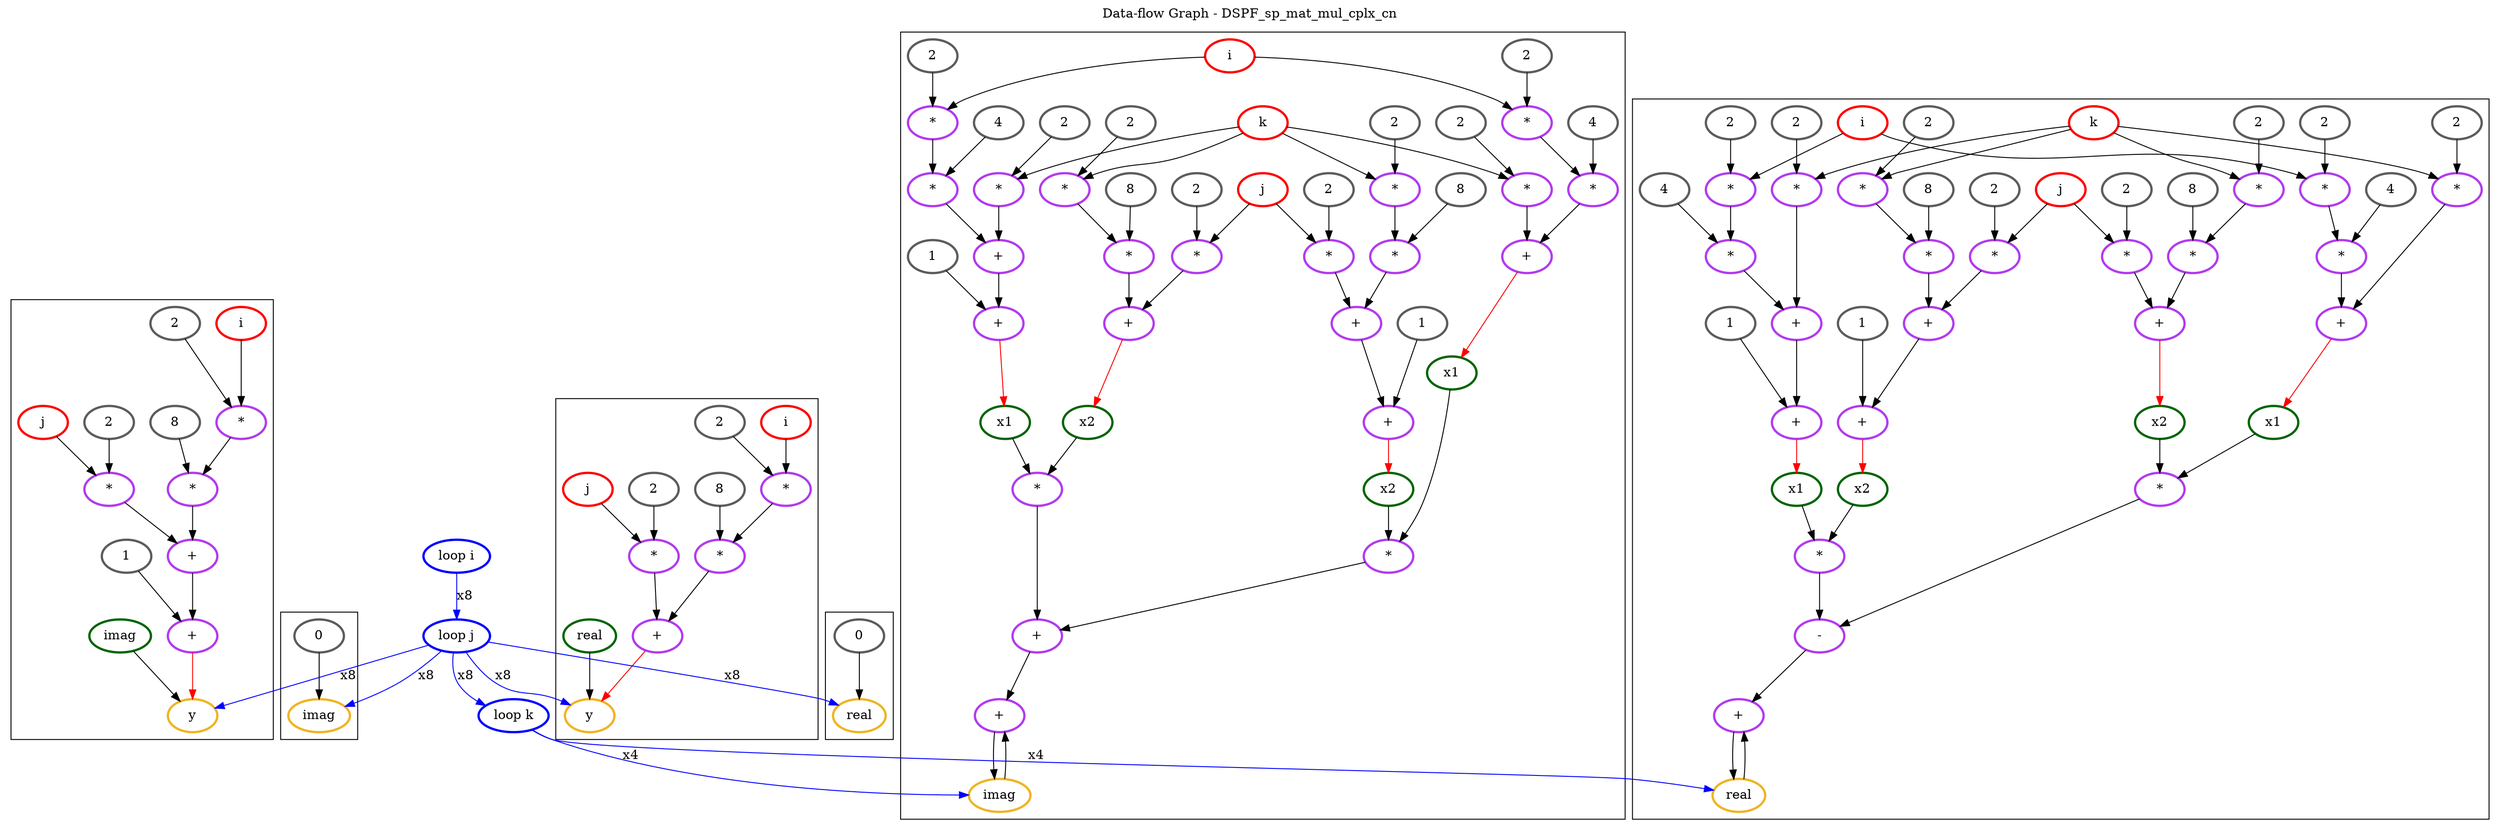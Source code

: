 Digraph G {
node [penwidth=2.5]
subgraph cluster6{
n117 [label="y" color="goldenrod2"]
n118 [label="+" color="darkorchid2"]
n119 [label="+" color="darkorchid2"]
n120 [label="*" color="darkorchid2"]
n121 [label="*" color="darkorchid2"]
n122 [label="i" color="red"]
n123 [label="2" color="gray36"]
n124 [label="8" color="gray36"]
n125 [label="*" color="darkorchid2"]
n126 [label="2" color="gray36"]
n127 [label="j" color="red"]
n128 [label="1" color="gray36"]
n129 [label="imag" color="darkgreen"]
}
subgraph cluster5{
n106 [label="y" color="goldenrod2"]
n107 [label="+" color="darkorchid2"]
n108 [label="*" color="darkorchid2"]
n109 [label="*" color="darkorchid2"]
n110 [label="i" color="red"]
n111 [label="2" color="gray36"]
n112 [label="8" color="gray36"]
n113 [label="*" color="darkorchid2"]
n114 [label="2" color="gray36"]
n115 [label="j" color="red"]
n116 [label="real" color="darkgreen"]
}
subgraph cluster4{
n57 [label="+" color="darkorchid2"]
n58 [label="imag" color="goldenrod2"]
n59 [label="+" color="darkorchid2"]
n60 [label="*" color="darkorchid2"]
n61 [label="x1" color="darkgreen"]
n62 [label="+" color="darkorchid2"]
n63 [label="*" color="darkorchid2"]
n64 [label="*" color="darkorchid2"]
n65 [label="i" color="red"]
n66 [label="2" color="gray36"]
n67 [label="4" color="gray36"]
n68 [label="*" color="darkorchid2"]
n69 [label="2" color="gray36"]
n70 [label="k" color="red"]
n71 [label="x2" color="darkgreen"]
n72 [label="+" color="darkorchid2"]
n73 [label="+" color="darkorchid2"]
n74 [label="*" color="darkorchid2"]
n75 [label="*" color="darkorchid2"]
n77 [label="2" color="gray36"]
n78 [label="8" color="gray36"]
n79 [label="*" color="darkorchid2"]
n80 [label="2" color="gray36"]
n81 [label="j" color="red"]
n82 [label="1" color="gray36"]
n83 [label="*" color="darkorchid2"]
n84 [label="x1" color="darkgreen"]
n85 [label="+" color="darkorchid2"]
n86 [label="+" color="darkorchid2"]
n87 [label="*" color="darkorchid2"]
n88 [label="*" color="darkorchid2"]
n90 [label="2" color="gray36"]
n91 [label="4" color="gray36"]
n92 [label="*" color="darkorchid2"]
n93 [label="2" color="gray36"]
n95 [label="1" color="gray36"]
n96 [label="x2" color="darkgreen"]
n97 [label="+" color="darkorchid2"]
n98 [label="*" color="darkorchid2"]
n99 [label="*" color="darkorchid2"]
n101 [label="2" color="gray36"]
n102 [label="8" color="gray36"]
n103 [label="*" color="darkorchid2"]
n104 [label="2" color="gray36"]
}
subgraph cluster3{
n8 [label="+" color="darkorchid2"]
n9 [label="real" color="goldenrod2"]
n10 [label="-" color="darkorchid2"]
n11 [label="*" color="darkorchid2"]
n12 [label="x1" color="darkgreen"]
n13 [label="+" color="darkorchid2"]
n14 [label="*" color="darkorchid2"]
n15 [label="*" color="darkorchid2"]
n16 [label="i" color="red"]
n17 [label="2" color="gray36"]
n18 [label="4" color="gray36"]
n19 [label="*" color="darkorchid2"]
n20 [label="2" color="gray36"]
n21 [label="k" color="red"]
n22 [label="x2" color="darkgreen"]
n23 [label="+" color="darkorchid2"]
n24 [label="*" color="darkorchid2"]
n25 [label="*" color="darkorchid2"]
n27 [label="2" color="gray36"]
n28 [label="8" color="gray36"]
n29 [label="*" color="darkorchid2"]
n30 [label="2" color="gray36"]
n31 [label="j" color="red"]
n32 [label="*" color="darkorchid2"]
n33 [label="x1" color="darkgreen"]
n34 [label="+" color="darkorchid2"]
n35 [label="+" color="darkorchid2"]
n36 [label="*" color="darkorchid2"]
n37 [label="*" color="darkorchid2"]
n39 [label="2" color="gray36"]
n40 [label="4" color="gray36"]
n41 [label="*" color="darkorchid2"]
n42 [label="2" color="gray36"]
n44 [label="1" color="gray36"]
n45 [label="x2" color="darkgreen"]
n46 [label="+" color="darkorchid2"]
n47 [label="+" color="darkorchid2"]
n48 [label="*" color="darkorchid2"]
n49 [label="*" color="darkorchid2"]
n51 [label="2" color="gray36"]
n52 [label="8" color="gray36"]
n53 [label="*" color="darkorchid2"]
n54 [label="2" color="gray36"]
n56 [label="1" color="gray36"]
}
subgraph cluster2{
n5 [label="imag" color="goldenrod2"]
n6 [label="0" color="gray36"]
}
subgraph cluster1{
n3 [label="real" color="goldenrod2"]
n4 [label="0" color="gray36"]
}
subgraph cluster0{
}
n0 [label="" color="white"]
n1 [label="loop i" color="blue1"]
n2 [label="loop j" color="blue1"]
n7 [label="loop k" color="blue1"]
n4 -> n3 [label="", color=black]
n6 -> n5 [label="", color=black]
n16 -> n15 [label="", color=black]
n17 -> n15 [label="", color=black]
n15 -> n14 [label="", color=black]
n18 -> n14 [label="", color=black]
n20 -> n19 [label="", color=black]
n21 -> n19 [label="", color=black]
n14 -> n13 [label="", color=black]
n19 -> n13 [label="", color=black]
n13 -> n12 [label="", color=red]
n21 -> n25 [label="", color=black]
n27 -> n25 [label="", color=black]
n25 -> n24 [label="", color=black]
n28 -> n24 [label="", color=black]
n30 -> n29 [label="", color=black]
n31 -> n29 [label="", color=black]
n24 -> n23 [label="", color=black]
n29 -> n23 [label="", color=black]
n23 -> n22 [label="", color=red]
n12 -> n11 [label="", color=black]
n22 -> n11 [label="", color=black]
n16 -> n37 [label="", color=black]
n39 -> n37 [label="", color=black]
n37 -> n36 [label="", color=black]
n40 -> n36 [label="", color=black]
n42 -> n41 [label="", color=black]
n21 -> n41 [label="", color=black]
n36 -> n35 [label="", color=black]
n41 -> n35 [label="", color=black]
n35 -> n34 [label="", color=black]
n44 -> n34 [label="", color=black]
n34 -> n33 [label="", color=red]
n21 -> n49 [label="", color=black]
n51 -> n49 [label="", color=black]
n49 -> n48 [label="", color=black]
n52 -> n48 [label="", color=black]
n54 -> n53 [label="", color=black]
n31 -> n53 [label="", color=black]
n48 -> n47 [label="", color=black]
n53 -> n47 [label="", color=black]
n47 -> n46 [label="", color=black]
n56 -> n46 [label="", color=black]
n46 -> n45 [label="", color=red]
n33 -> n32 [label="", color=black]
n45 -> n32 [label="", color=black]
n11 -> n10 [label="", color=black]
n32 -> n10 [label="", color=black]
n10 -> n8 [label="", color=black]
n9 -> n8 [label="", color=black]
n8 -> n9 [label="", color=black]
n65 -> n64 [label="", color=black]
n66 -> n64 [label="", color=black]
n64 -> n63 [label="", color=black]
n67 -> n63 [label="", color=black]
n69 -> n68 [label="", color=black]
n70 -> n68 [label="", color=black]
n63 -> n62 [label="", color=black]
n68 -> n62 [label="", color=black]
n62 -> n61 [label="", color=red]
n70 -> n75 [label="", color=black]
n77 -> n75 [label="", color=black]
n75 -> n74 [label="", color=black]
n78 -> n74 [label="", color=black]
n80 -> n79 [label="", color=black]
n81 -> n79 [label="", color=black]
n74 -> n73 [label="", color=black]
n79 -> n73 [label="", color=black]
n73 -> n72 [label="", color=black]
n82 -> n72 [label="", color=black]
n72 -> n71 [label="", color=red]
n61 -> n60 [label="", color=black]
n71 -> n60 [label="", color=black]
n65 -> n88 [label="", color=black]
n90 -> n88 [label="", color=black]
n88 -> n87 [label="", color=black]
n91 -> n87 [label="", color=black]
n93 -> n92 [label="", color=black]
n70 -> n92 [label="", color=black]
n87 -> n86 [label="", color=black]
n92 -> n86 [label="", color=black]
n86 -> n85 [label="", color=black]
n95 -> n85 [label="", color=black]
n85 -> n84 [label="", color=red]
n70 -> n99 [label="", color=black]
n101 -> n99 [label="", color=black]
n99 -> n98 [label="", color=black]
n102 -> n98 [label="", color=black]
n104 -> n103 [label="", color=black]
n81 -> n103 [label="", color=black]
n98 -> n97 [label="", color=black]
n103 -> n97 [label="", color=black]
n97 -> n96 [label="", color=red]
n84 -> n83 [label="", color=black]
n96 -> n83 [label="", color=black]
n60 -> n59 [label="", color=black]
n83 -> n59 [label="", color=black]
n59 -> n57 [label="", color=black]
n58 -> n57 [label="", color=black]
n57 -> n58 [label="", color=black]
n7 -> n9 [label="x4", color=blue]
n7 -> n58 [label="x4", color=blue]
n110 -> n109 [label="", color=black]
n111 -> n109 [label="", color=black]
n109 -> n108 [label="", color=black]
n112 -> n108 [label="", color=black]
n114 -> n113 [label="", color=black]
n115 -> n113 [label="", color=black]
n108 -> n107 [label="", color=black]
n113 -> n107 [label="", color=black]
n107 -> n106 [label="", color=red]
n116 -> n106 [label="", color=black]
n122 -> n121 [label="", color=black]
n123 -> n121 [label="", color=black]
n121 -> n120 [label="", color=black]
n124 -> n120 [label="", color=black]
n126 -> n125 [label="", color=black]
n127 -> n125 [label="", color=black]
n120 -> n119 [label="", color=black]
n125 -> n119 [label="", color=black]
n119 -> n118 [label="", color=black]
n128 -> n118 [label="", color=black]
n118 -> n117 [label="", color=red]
n129 -> n117 [label="", color=black]
n2 -> n3 [label="x8", color=blue]
n2 -> n5 [label="x8", color=blue]
n2 -> n7 [label="x8", color=blue]
n2 -> n106 [label="x8", color=blue]
n2 -> n117 [label="x8", color=blue]
n1 -> n2 [label="x8", color=blue]
labelloc="t"
label="Data-flow Graph - DSPF_sp_mat_mul_cplx_cn"
}